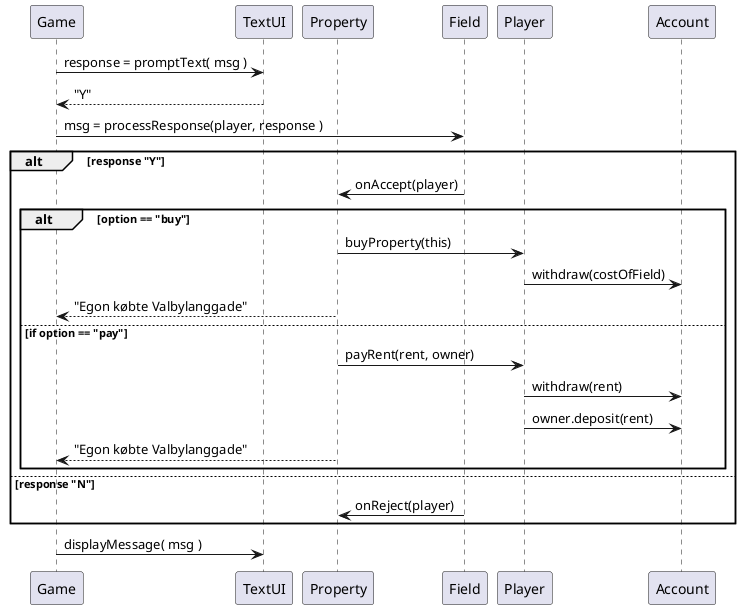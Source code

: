 @startuml
'https://plantuml.com/sequence-diagram

participant Game as game
participant TextUI as ui
participant Property  as subField
participant Field  as field

game -> ui : response = promptText( msg )

ui --> game : "Y"
game -> field : msg = processResponse(player, response )

alt response "Y"
    field  -> subField : onAccept(player)

    alt option == "buy"
        subField  -> Player: buyProperty(this)
        Player -> Account : withdraw(costOfField)
    subField --> game : "Egon købte Valbylanggade"

    else if option == "pay"
             subField -> Player :payRent(rent, owner)
             Player -> Account : withdraw(rent)
             Player -> Account : owner.deposit(rent)
             subField --> game : "Egon købte Valbylanggade"
    end

else response "N"
    field -> subField : onReject(player)
    end


game -> ui : displayMessage( msg )

@enduml